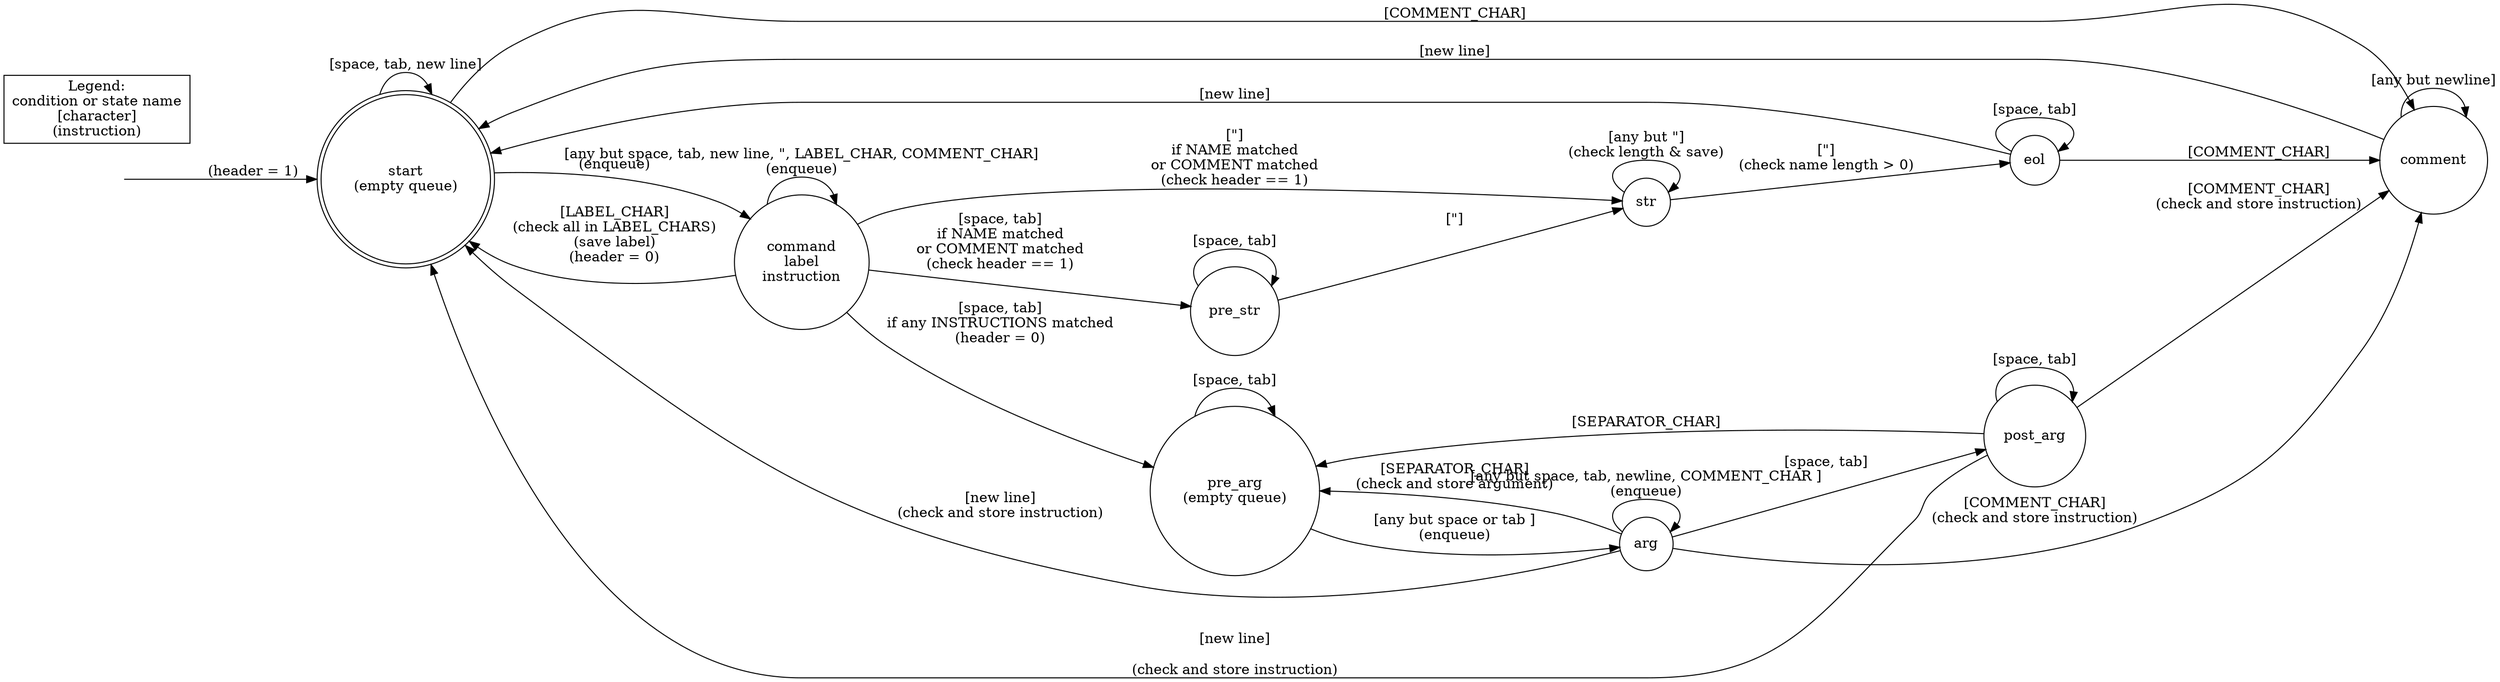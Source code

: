 digraph finite_state_machine {
    rankdir=LR;

    node [shape = doublecircle]; start;
    node [shape = circle];

    entrance [ shape = none, label = "" ]
    entrance ->start [ label = "(header = 1)" ]
    start [ label = "start\n(empty queue)" ]
    start -> start [ label = "[space, tab, new line]" ];
    start -> comment [ label = "[COMMENT_CHAR]" ]
    command [ label = "command\nlabel\ninstruction" ]
    start -> command [ label = "(enqueue)" ];
    command -> command [ label = "[any but space, tab, new line, \", LABEL_CHAR, COMMENT_CHAR]\n(enqueue)" ]
    command -> pre_str [ label = "[space, tab]\nif NAME matched\nor COMMENT matched\n(check header == 1)" ]
    command -> str [ label = "[\"]\nif NAME matched\nor COMMENT matched\n(check header == 1)" ]
    pre_str -> pre_str [ label = "[space, tab]" ]
    pre_str -> str [ label = "[\"]" ]
    str -> str [ label = "[any but \"]\n(check length & save)" ]
    str -> eol [ label = "[\"]\n(check name length > 0)" ]
    eol -> eol [ label = "[space, tab]" ]
    eol -> comment [ label = "[COMMENT_CHAR]" ]
    comment -> comment [ label = "[any but newline]" ]
    eol -> start [ label = "[new line]" ]
    comment -> start [ label = "[new line]" ]
    command -> start [ label = "[LABEL_CHAR]\n(check all in LABEL_CHARS)\n(save label)\n(header = 0)" ]
    pre_arg [ label = "pre_arg\n(empty queue)" ]
    command -> pre_arg [ label = "[space, tab]\nif any INSTRUCTIONS matched\n(header = 0)\n" ]
    pre_arg -> pre_arg [ label = "[space, tab]" ]
    pre_arg -> arg [ label = "[any but space or tab ]\n(enqueue)" ]
    arg -> arg [ label = "[any but space, tab, newline, COMMENT_CHAR ]\n(enqueue)" ]
    arg -> pre_arg [ label = "[SEPARATOR_CHAR]\n(check and store argument)" ]
    arg -> post_arg [ label = "[space, tab]" ]
    post_arg -> post_arg [ label = "[space, tab]" ]
    post_arg -> pre_arg [ label = "[SEPARATOR_CHAR]" ]
    post_arg -> comment [ label = "[COMMENT_CHAR]\n(check and store instruction)" ]
    post_arg -> start [ label = "[new line]\n\n(check and store instruction)" ]
    arg -> comment [ label = "[COMMENT_CHAR]\n(check and store instruction)" ]
    arg -> start [ label = "[new line]\n(check and store instruction)" ]

    legend[ shape = rectangle, label = "Legend:\ncondition or state name\n[character]\n(instruction)" ]
}

